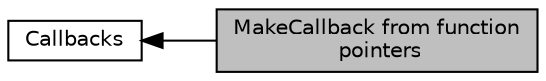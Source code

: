 digraph "MakeCallback from function pointers"
{
  edge [fontname="Helvetica",fontsize="10",labelfontname="Helvetica",labelfontsize="10"];
  node [fontname="Helvetica",fontsize="10",shape=record];
  rankdir=LR;
  Node0 [label="MakeCallback from function\l pointers",height=0.2,width=0.4,color="black", fillcolor="grey75", style="filled", fontcolor="black"];
  Node1 [label="Callbacks",height=0.2,width=0.4,color="black", fillcolor="white", style="filled",URL="$d1/de9/group__callback.html",tooltip="Wrap functions, objects, and arguments into self contained callbacks. "];
  Node1->Node0 [shape=plaintext, dir="back", style="solid"];
}

